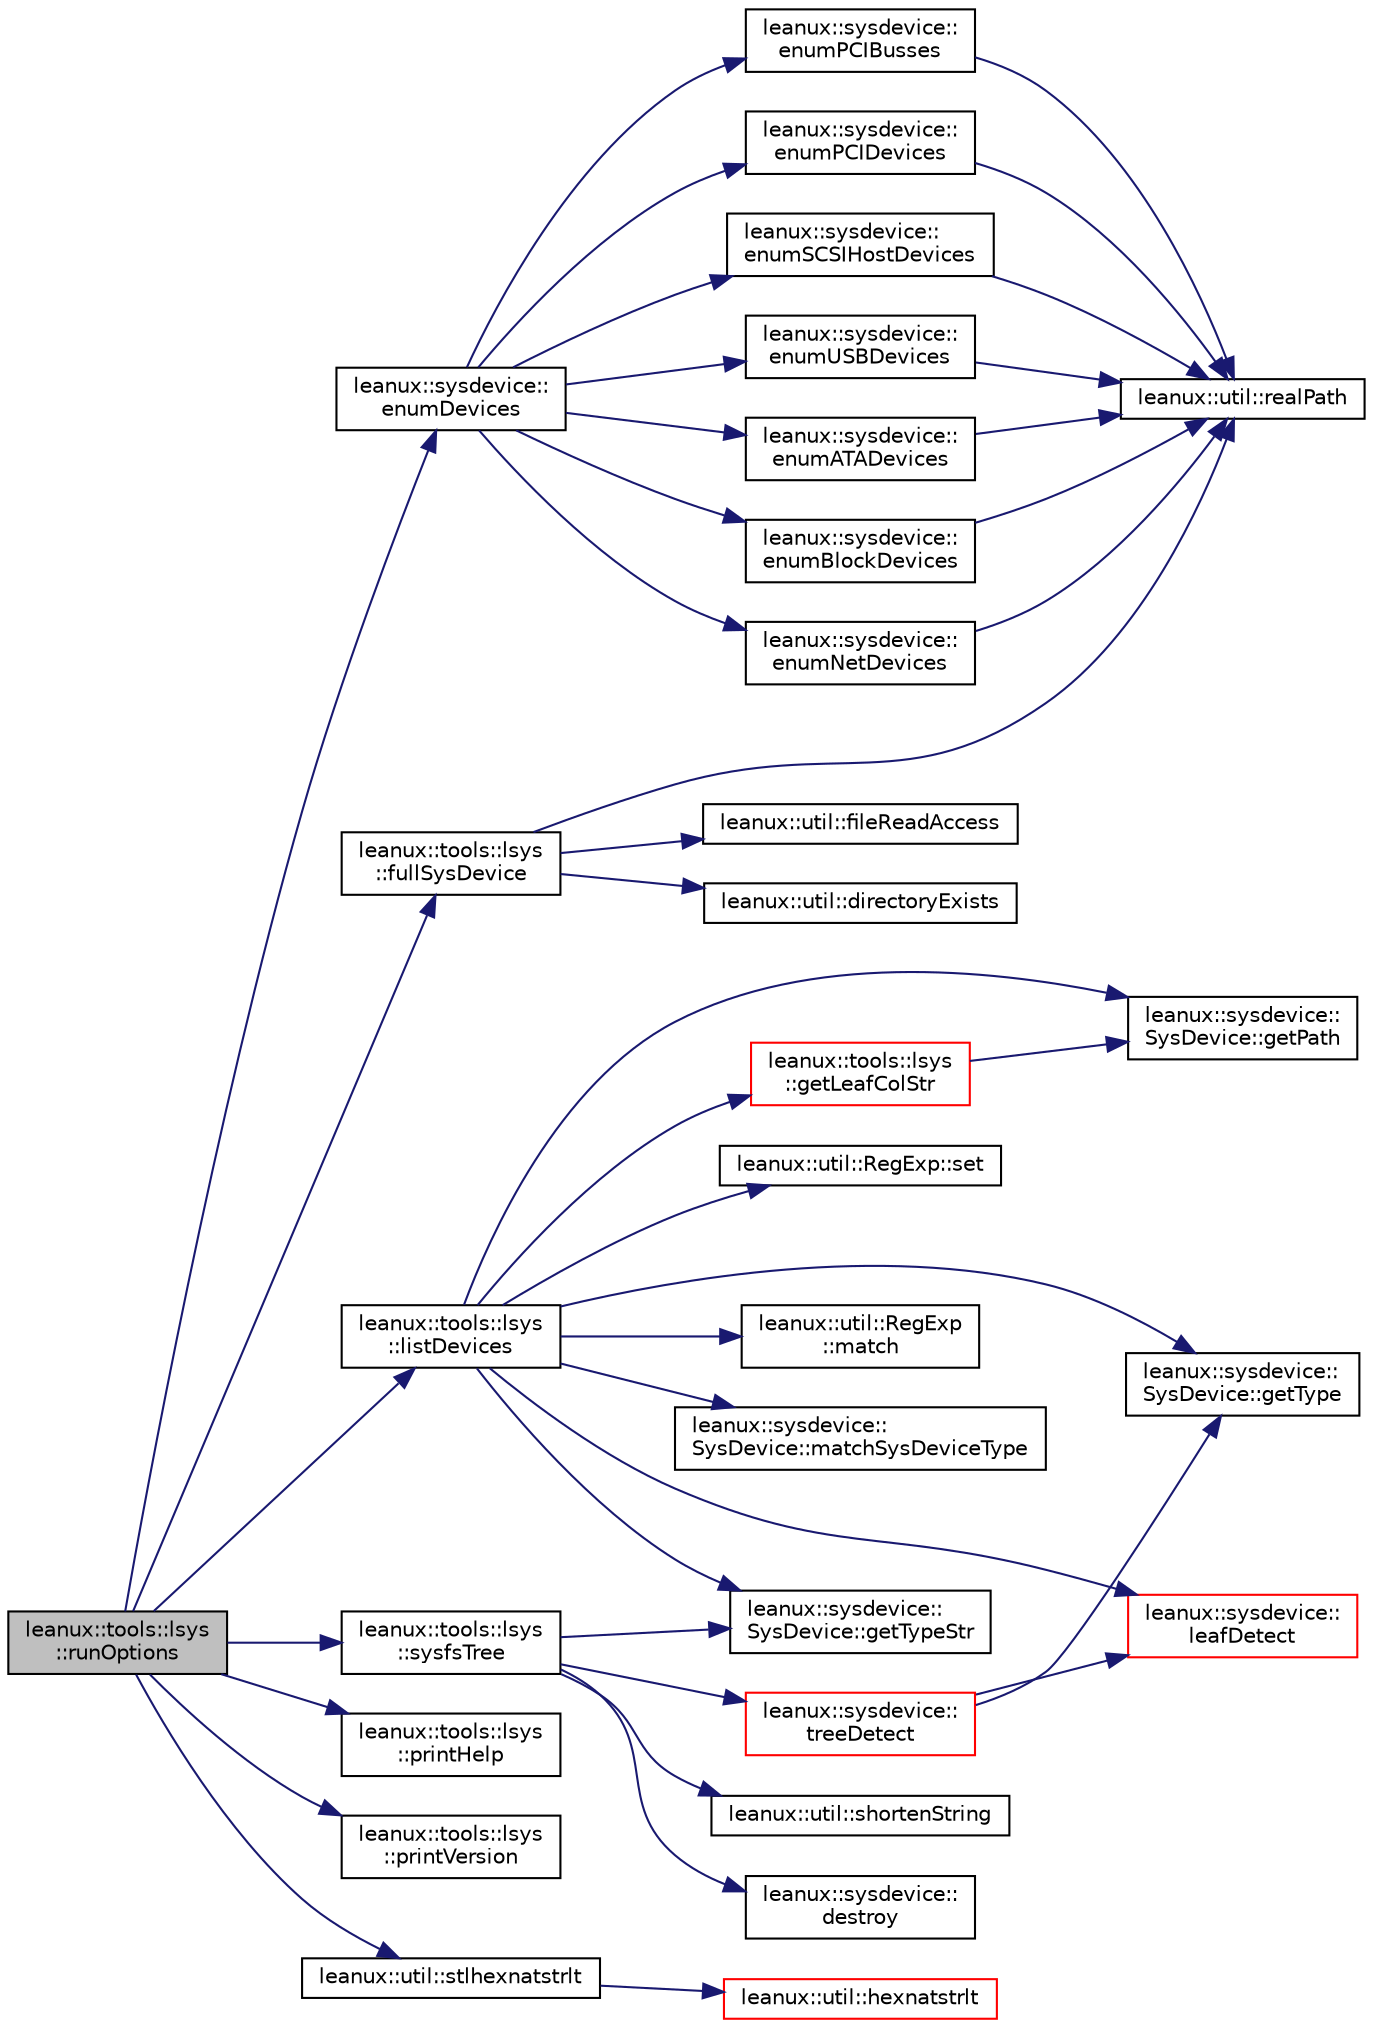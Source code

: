 digraph "leanux::tools::lsys::runOptions"
{
 // LATEX_PDF_SIZE
  bgcolor="transparent";
  edge [fontname="Helvetica",fontsize="10",labelfontname="Helvetica",labelfontsize="10"];
  node [fontname="Helvetica",fontsize="10",shape=record];
  rankdir="LR";
  Node1 [label="leanux::tools::lsys\l::runOptions",height=0.2,width=0.4,color="black", fillcolor="grey75", style="filled", fontcolor="black",tooltip="Run based on options."];
  Node1 -> Node2 [color="midnightblue",fontsize="10",style="solid",fontname="Helvetica"];
  Node2 [label="leanux::sysdevice::\lenumDevices",height=0.2,width=0.4,color="black",URL="$namespaceleanux_1_1sysdevice.html#aa4d04a4d3dc09edd32e7aa6426bca203",tooltip="Enumerate all devices."];
  Node2 -> Node3 [color="midnightblue",fontsize="10",style="solid",fontname="Helvetica"];
  Node3 [label="leanux::sysdevice::\lenumATADevices",height=0.2,width=0.4,color="black",URL="$namespaceleanux_1_1sysdevice.html#acf8375f2ac2b47edc679f8cd1bfc7db5",tooltip="Enumerate all (S)ATA devices."];
  Node3 -> Node4 [color="midnightblue",fontsize="10",style="solid",fontname="Helvetica"];
  Node4 [label="leanux::util::realPath",height=0.2,width=0.4,color="black",URL="$namespaceleanux_1_1util.html#a9ae898fe02934e4905ef4665c2871158",tooltip="Convert a path on a filesystem to the realpath if the path is a link."];
  Node2 -> Node5 [color="midnightblue",fontsize="10",style="solid",fontname="Helvetica"];
  Node5 [label="leanux::sysdevice::\lenumBlockDevices",height=0.2,width=0.4,color="black",URL="$namespaceleanux_1_1sysdevice.html#a6e62fc4f5d9e923ecd2f8ac24f7c6320",tooltip="Enumerate all block devices."];
  Node5 -> Node4 [color="midnightblue",fontsize="10",style="solid",fontname="Helvetica"];
  Node2 -> Node6 [color="midnightblue",fontsize="10",style="solid",fontname="Helvetica"];
  Node6 [label="leanux::sysdevice::\lenumNetDevices",height=0.2,width=0.4,color="black",URL="$namespaceleanux_1_1sysdevice.html#a196348ea7b055c0fb1f1ffc938e14b3a",tooltip="Enumerate all network devices."];
  Node6 -> Node4 [color="midnightblue",fontsize="10",style="solid",fontname="Helvetica"];
  Node2 -> Node7 [color="midnightblue",fontsize="10",style="solid",fontname="Helvetica"];
  Node7 [label="leanux::sysdevice::\lenumPCIBusses",height=0.2,width=0.4,color="black",URL="$namespaceleanux_1_1sysdevice.html#a389ec195110134b58520da467883f71b",tooltip="Enumerate all PCI bus devices."];
  Node7 -> Node4 [color="midnightblue",fontsize="10",style="solid",fontname="Helvetica"];
  Node2 -> Node8 [color="midnightblue",fontsize="10",style="solid",fontname="Helvetica"];
  Node8 [label="leanux::sysdevice::\lenumPCIDevices",height=0.2,width=0.4,color="black",URL="$namespaceleanux_1_1sysdevice.html#a45a62662523fd56baee9991839bc4897",tooltip="Enumerate all PCI devices."];
  Node8 -> Node4 [color="midnightblue",fontsize="10",style="solid",fontname="Helvetica"];
  Node2 -> Node9 [color="midnightblue",fontsize="10",style="solid",fontname="Helvetica"];
  Node9 [label="leanux::sysdevice::\lenumSCSIHostDevices",height=0.2,width=0.4,color="black",URL="$namespaceleanux_1_1sysdevice.html#a6cc52cddb686f9760f813dfffc7daae4",tooltip="Enumerate all SCSI host devices."];
  Node9 -> Node4 [color="midnightblue",fontsize="10",style="solid",fontname="Helvetica"];
  Node2 -> Node10 [color="midnightblue",fontsize="10",style="solid",fontname="Helvetica"];
  Node10 [label="leanux::sysdevice::\lenumUSBDevices",height=0.2,width=0.4,color="black",URL="$namespaceleanux_1_1sysdevice.html#a612c5e73d33332893fd9f002189de916",tooltip="Enumerate all USB devices."];
  Node10 -> Node4 [color="midnightblue",fontsize="10",style="solid",fontname="Helvetica"];
  Node1 -> Node11 [color="midnightblue",fontsize="10",style="solid",fontname="Helvetica"];
  Node11 [label="leanux::tools::lsys\l::fullSysDevice",height=0.2,width=0.4,color="black",URL="$namespaceleanux_1_1tools_1_1lsys.html#a5f83d02e048afbcaff79cb943ca94d29",tooltip="attempt to make sense of user provided device string."];
  Node11 -> Node12 [color="midnightblue",fontsize="10",style="solid",fontname="Helvetica"];
  Node12 [label="leanux::util::directoryExists",height=0.2,width=0.4,color="black",URL="$namespaceleanux_1_1util.html#a6ac7287d49f3dd9b2c6c9673257e145b",tooltip="Test if the path is an existing directory."];
  Node11 -> Node13 [color="midnightblue",fontsize="10",style="solid",fontname="Helvetica"];
  Node13 [label="leanux::util::fileReadAccess",height=0.2,width=0.4,color="black",URL="$namespaceleanux_1_1util.html#a6421ca2c46c56eebe1a486c6a498ce7d",tooltip="Test if a file exists and can be read."];
  Node11 -> Node4 [color="midnightblue",fontsize="10",style="solid",fontname="Helvetica"];
  Node1 -> Node14 [color="midnightblue",fontsize="10",style="solid",fontname="Helvetica"];
  Node14 [label="leanux::tools::lsys\l::listDevices",height=0.2,width=0.4,color="black",URL="$namespaceleanux_1_1tools_1_1lsys.html#ad858cdc5736e1be415f25fdaec024b58",tooltip="list devices, filtered if opt_t is set."];
  Node14 -> Node15 [color="midnightblue",fontsize="10",style="solid",fontname="Helvetica"];
  Node15 [label="leanux::tools::lsys\l::getLeafColStr",height=0.2,width=0.4,color="red",URL="$namespaceleanux_1_1tools_1_1lsys.html#a4a56050ff78d8c77b6a699ff6d5aea50",tooltip="get named field attributes for the SysDevice."];
  Node15 -> Node44 [color="midnightblue",fontsize="10",style="solid",fontname="Helvetica"];
  Node44 [label="leanux::sysdevice::\lSysDevice::getPath",height=0.2,width=0.4,color="black",URL="$classleanux_1_1sysdevice_1_1SysDevice.html#a8e5f56a1ac6d79e2c053ea76dac8f2a6",tooltip="Get the path for the SysDevice."];
  Node14 -> Node44 [color="midnightblue",fontsize="10",style="solid",fontname="Helvetica"];
  Node14 -> Node74 [color="midnightblue",fontsize="10",style="solid",fontname="Helvetica"];
  Node74 [label="leanux::sysdevice::\lSysDevice::getType",height=0.2,width=0.4,color="black",URL="$classleanux_1_1sysdevice_1_1SysDevice.html#a773cb91e983a465af90059fcb1ff5371",tooltip="Get the SysDeviceType."];
  Node14 -> Node75 [color="midnightblue",fontsize="10",style="solid",fontname="Helvetica"];
  Node75 [label="leanux::sysdevice::\lSysDevice::getTypeStr",height=0.2,width=0.4,color="black",URL="$classleanux_1_1sysdevice_1_1SysDevice.html#a899968c4a70ecad67694f6850cf730fd",tooltip="Get a string representation for the SysDeviceType."];
  Node14 -> Node76 [color="midnightblue",fontsize="10",style="solid",fontname="Helvetica"];
  Node76 [label="leanux::sysdevice::\lleafDetect",height=0.2,width=0.4,color="red",URL="$namespaceleanux_1_1sysdevice.html#aa76385cfb36c36d3f55f25dfacc1346b",tooltip="Return the leaf SysDevice detected in path."];
  Node14 -> Node81 [color="midnightblue",fontsize="10",style="solid",fontname="Helvetica"];
  Node81 [label="leanux::util::RegExp\l::match",height=0.2,width=0.4,color="black",URL="$classleanux_1_1util_1_1RegExp.html#a8acc45eb950f504e1b224e10313364de",tooltip=" "];
  Node14 -> Node112 [color="midnightblue",fontsize="10",style="solid",fontname="Helvetica"];
  Node112 [label="leanux::sysdevice::\lSysDevice::matchSysDeviceType",height=0.2,width=0.4,color="black",URL="$classleanux_1_1sysdevice_1_1SysDevice.html#a9910207315385fac43c45714f612092b",tooltip="test if this SysDevice is of type t."];
  Node14 -> Node82 [color="midnightblue",fontsize="10",style="solid",fontname="Helvetica"];
  Node82 [label="leanux::util::RegExp::set",height=0.2,width=0.4,color="black",URL="$classleanux_1_1util_1_1RegExp.html#ad478a08e79f94ea2c48de6298c6e1178",tooltip=" "];
  Node1 -> Node113 [color="midnightblue",fontsize="10",style="solid",fontname="Helvetica"];
  Node113 [label="leanux::tools::lsys\l::printHelp",height=0.2,width=0.4,color="black",URL="$namespaceleanux_1_1tools_1_1lsys.html#a82e1aa33b1314510353184fde2139bd3",tooltip="Print command help."];
  Node1 -> Node114 [color="midnightblue",fontsize="10",style="solid",fontname="Helvetica"];
  Node114 [label="leanux::tools::lsys\l::printVersion",height=0.2,width=0.4,color="black",URL="$namespaceleanux_1_1tools_1_1lsys.html#a2834c95a4f20bec06a60d81e93abf343",tooltip=" "];
  Node1 -> Node115 [color="midnightblue",fontsize="10",style="solid",fontname="Helvetica"];
  Node115 [label="leanux::util::stlhexnatstrlt",height=0.2,width=0.4,color="black",URL="$namespaceleanux_1_1util.html#a99a338bd02550dc25a08dfedd844e303",tooltip="STL natural less-than std::string compare, treating hex numbers as numbers."];
  Node115 -> Node116 [color="midnightblue",fontsize="10",style="solid",fontname="Helvetica"];
  Node116 [label="leanux::util::hexnatstrlt",height=0.2,width=0.4,color="red",URL="$namespaceleanux_1_1util.html#a956457b75f9b34b1bf10a7724ceebe7f",tooltip="STL natural less-than string compare."];
  Node1 -> Node119 [color="midnightblue",fontsize="10",style="solid",fontname="Helvetica"];
  Node119 [label="leanux::tools::lsys\l::sysfsTree",height=0.2,width=0.4,color="black",URL="$namespaceleanux_1_1tools_1_1lsys.html#a33d815e2817f56776217177ef1016d8c",tooltip=" "];
  Node119 -> Node120 [color="midnightblue",fontsize="10",style="solid",fontname="Helvetica"];
  Node120 [label="leanux::sysdevice::\ldestroy",height=0.2,width=0.4,color="black",URL="$namespaceleanux_1_1sysdevice.html#a9809d47da8329135a70d959d201f012a",tooltip="Destroy list of SysDevice* as returned by treeDetect."];
  Node119 -> Node75 [color="midnightblue",fontsize="10",style="solid",fontname="Helvetica"];
  Node119 -> Node121 [color="midnightblue",fontsize="10",style="solid",fontname="Helvetica"];
  Node121 [label="leanux::util::shortenString",height=0.2,width=0.4,color="black",URL="$namespaceleanux_1_1util.html#a803c31fd9467bc62367bc248846c3242",tooltip="Shorten a string by replacing characters from the middle with three filler charachters."];
  Node119 -> Node122 [color="midnightblue",fontsize="10",style="solid",fontname="Helvetica"];
  Node122 [label="leanux::sysdevice::\ltreeDetect",height=0.2,width=0.4,color="red",URL="$namespaceleanux_1_1sysdevice.html#aa57ce9a4a0b2dd6fcdb6102854cc8292",tooltip="populates devices with the devices detected in path."];
  Node122 -> Node74 [color="midnightblue",fontsize="10",style="solid",fontname="Helvetica"];
  Node122 -> Node76 [color="midnightblue",fontsize="10",style="solid",fontname="Helvetica"];
}

